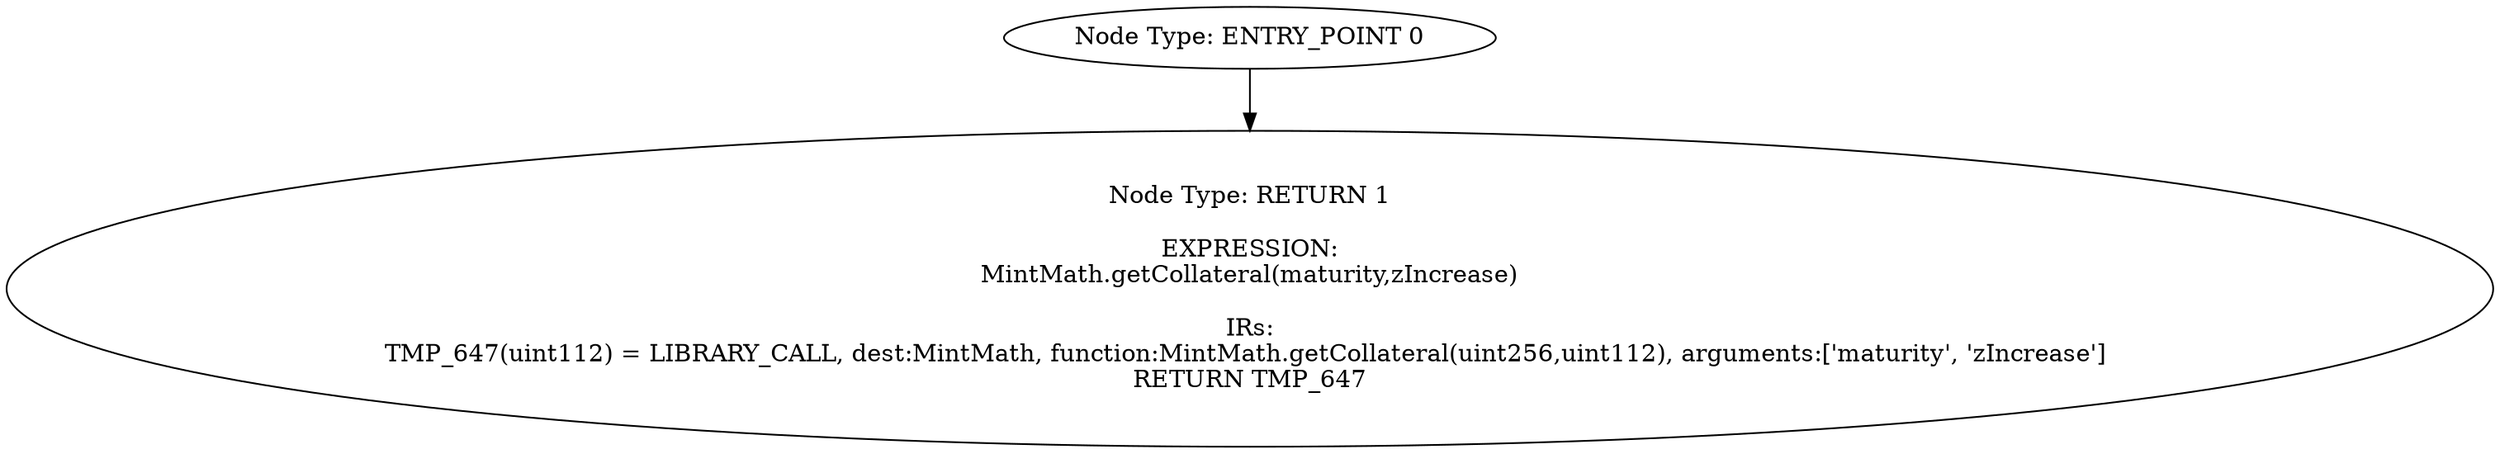 digraph{
0[label="Node Type: ENTRY_POINT 0
"];
0->1;
1[label="Node Type: RETURN 1

EXPRESSION:
MintMath.getCollateral(maturity,zIncrease)

IRs:
TMP_647(uint112) = LIBRARY_CALL, dest:MintMath, function:MintMath.getCollateral(uint256,uint112), arguments:['maturity', 'zIncrease'] 
RETURN TMP_647"];
}
